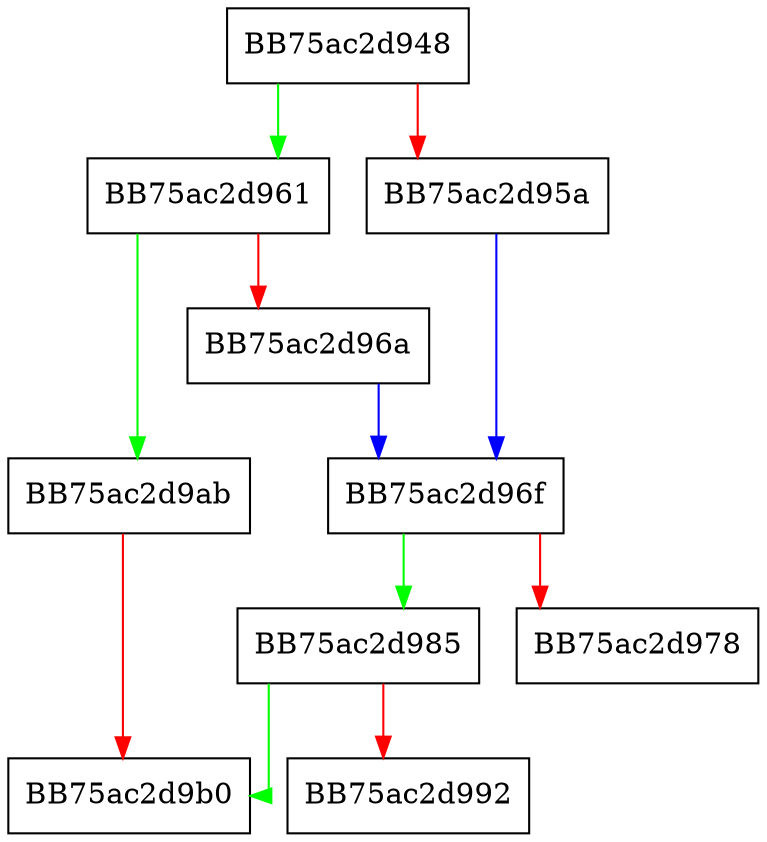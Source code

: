 digraph RevertLastChar {
  node [shape="box"];
  graph [splines=ortho];
  BB75ac2d948 -> BB75ac2d961 [color="green"];
  BB75ac2d948 -> BB75ac2d95a [color="red"];
  BB75ac2d95a -> BB75ac2d96f [color="blue"];
  BB75ac2d961 -> BB75ac2d9ab [color="green"];
  BB75ac2d961 -> BB75ac2d96a [color="red"];
  BB75ac2d96a -> BB75ac2d96f [color="blue"];
  BB75ac2d96f -> BB75ac2d985 [color="green"];
  BB75ac2d96f -> BB75ac2d978 [color="red"];
  BB75ac2d985 -> BB75ac2d9b0 [color="green"];
  BB75ac2d985 -> BB75ac2d992 [color="red"];
  BB75ac2d9ab -> BB75ac2d9b0 [color="red"];
}